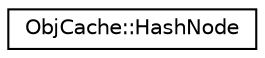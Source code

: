 digraph "Graphical Class Hierarchy"
{
 // INTERACTIVE_SVG=YES
  edge [fontname="Helvetica",fontsize="10",labelfontname="Helvetica",labelfontsize="10"];
  node [fontname="Helvetica",fontsize="10",shape=record];
  rankdir="LR";
  Node0 [label="ObjCache::HashNode",height=0.2,width=0.4,color="black", fillcolor="white", style="filled",URL="$d4/dc4/struct_obj_cache_1_1_hash_node.html"];
}
